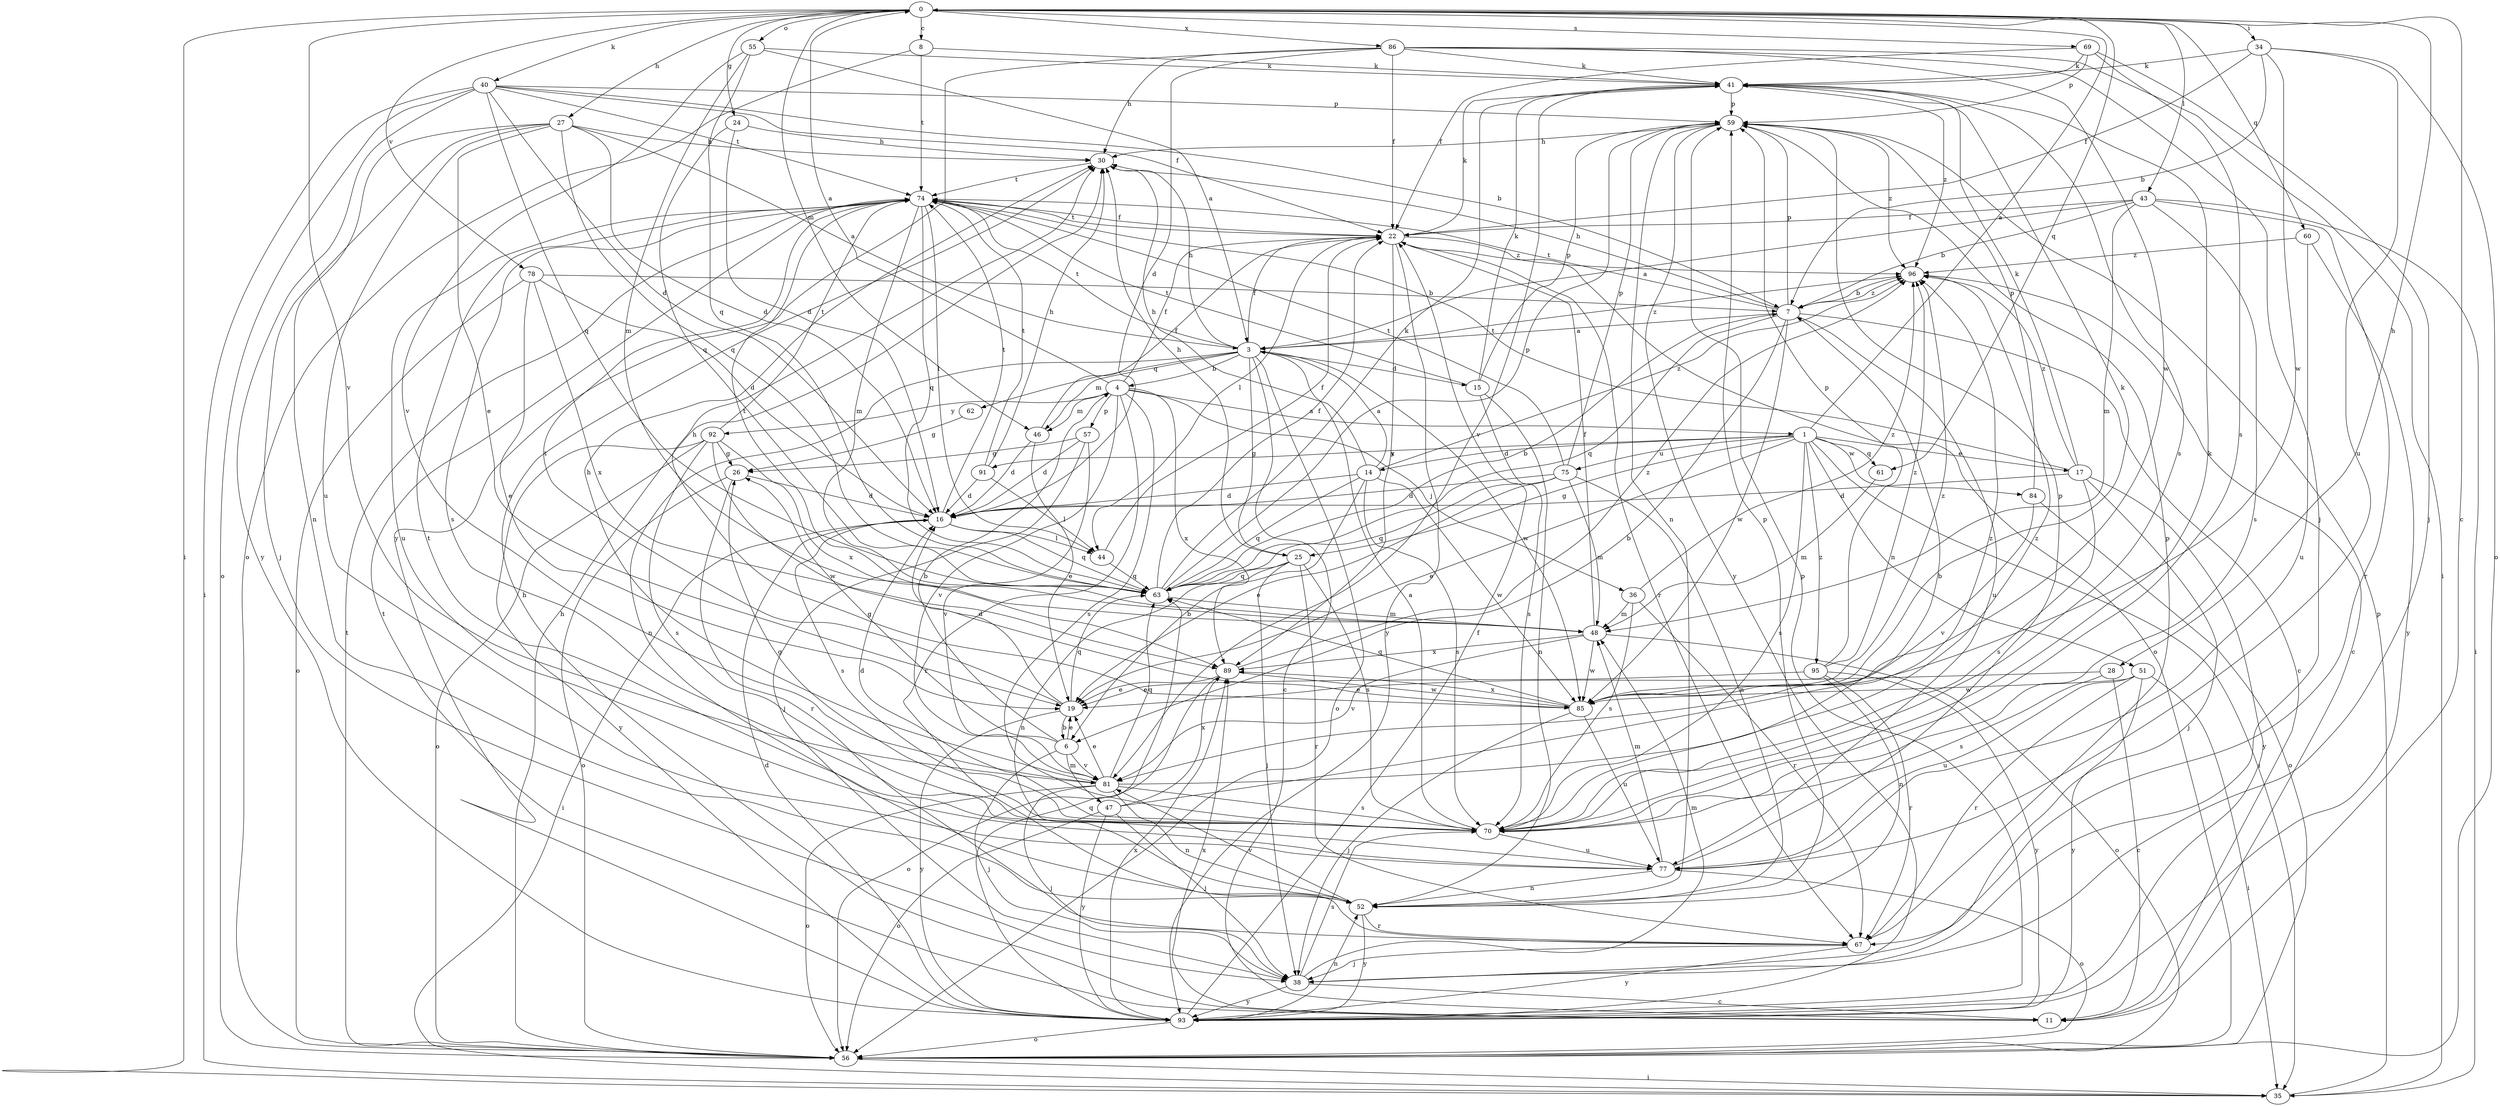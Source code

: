strict digraph  {
0;
1;
3;
4;
6;
7;
8;
11;
14;
15;
16;
17;
19;
22;
24;
25;
26;
27;
28;
30;
34;
35;
36;
38;
40;
41;
43;
44;
46;
47;
48;
51;
52;
55;
56;
57;
59;
60;
61;
62;
63;
67;
69;
70;
74;
75;
77;
78;
81;
84;
85;
86;
89;
91;
92;
93;
95;
96;
0 -> 8  [label=c];
0 -> 11  [label=c];
0 -> 24  [label=g];
0 -> 27  [label=h];
0 -> 28  [label=h];
0 -> 34  [label=i];
0 -> 35  [label=i];
0 -> 40  [label=k];
0 -> 43  [label=l];
0 -> 46  [label=m];
0 -> 55  [label=o];
0 -> 60  [label=q];
0 -> 61  [label=q];
0 -> 69  [label=s];
0 -> 78  [label=v];
0 -> 81  [label=v];
0 -> 86  [label=x];
1 -> 0  [label=a];
1 -> 14  [label=d];
1 -> 17  [label=e];
1 -> 19  [label=e];
1 -> 25  [label=g];
1 -> 35  [label=i];
1 -> 51  [label=n];
1 -> 61  [label=q];
1 -> 70  [label=s];
1 -> 75  [label=u];
1 -> 84  [label=w];
1 -> 91  [label=y];
1 -> 95  [label=z];
3 -> 4  [label=b];
3 -> 11  [label=c];
3 -> 15  [label=d];
3 -> 22  [label=f];
3 -> 25  [label=g];
3 -> 30  [label=h];
3 -> 46  [label=m];
3 -> 52  [label=n];
3 -> 56  [label=o];
3 -> 62  [label=q];
3 -> 74  [label=t];
3 -> 85  [label=w];
3 -> 96  [label=z];
4 -> 0  [label=a];
4 -> 1  [label=a];
4 -> 22  [label=f];
4 -> 36  [label=j];
4 -> 46  [label=m];
4 -> 57  [label=p];
4 -> 67  [label=r];
4 -> 70  [label=s];
4 -> 81  [label=v];
4 -> 89  [label=x];
4 -> 92  [label=y];
6 -> 4  [label=b];
6 -> 19  [label=e];
6 -> 26  [label=g];
6 -> 38  [label=j];
6 -> 47  [label=m];
6 -> 81  [label=v];
7 -> 3  [label=a];
7 -> 6  [label=b];
7 -> 11  [label=c];
7 -> 30  [label=h];
7 -> 59  [label=p];
7 -> 63  [label=q];
7 -> 74  [label=t];
7 -> 77  [label=u];
7 -> 85  [label=w];
7 -> 96  [label=z];
8 -> 41  [label=k];
8 -> 56  [label=o];
8 -> 74  [label=t];
11 -> 30  [label=h];
11 -> 74  [label=t];
11 -> 89  [label=x];
14 -> 3  [label=a];
14 -> 6  [label=b];
14 -> 16  [label=d];
14 -> 30  [label=h];
14 -> 63  [label=q];
14 -> 70  [label=s];
14 -> 85  [label=w];
14 -> 96  [label=z];
15 -> 41  [label=k];
15 -> 52  [label=n];
15 -> 59  [label=p];
15 -> 70  [label=s];
15 -> 74  [label=t];
16 -> 35  [label=i];
16 -> 44  [label=l];
16 -> 63  [label=q];
16 -> 70  [label=s];
16 -> 74  [label=t];
17 -> 16  [label=d];
17 -> 38  [label=j];
17 -> 41  [label=k];
17 -> 70  [label=s];
17 -> 74  [label=t];
17 -> 93  [label=y];
17 -> 96  [label=z];
19 -> 6  [label=b];
19 -> 16  [label=d];
19 -> 63  [label=q];
19 -> 74  [label=t];
19 -> 93  [label=y];
22 -> 41  [label=k];
22 -> 44  [label=l];
22 -> 56  [label=o];
22 -> 67  [label=r];
22 -> 74  [label=t];
22 -> 89  [label=x];
22 -> 93  [label=y];
22 -> 96  [label=z];
24 -> 16  [label=d];
24 -> 30  [label=h];
24 -> 63  [label=q];
25 -> 30  [label=h];
25 -> 38  [label=j];
25 -> 52  [label=n];
25 -> 63  [label=q];
25 -> 67  [label=r];
25 -> 70  [label=s];
26 -> 16  [label=d];
26 -> 56  [label=o];
26 -> 67  [label=r];
27 -> 3  [label=a];
27 -> 16  [label=d];
27 -> 19  [label=e];
27 -> 30  [label=h];
27 -> 38  [label=j];
27 -> 52  [label=n];
27 -> 63  [label=q];
27 -> 77  [label=u];
28 -> 11  [label=c];
28 -> 19  [label=e];
28 -> 70  [label=s];
30 -> 74  [label=t];
34 -> 7  [label=b];
34 -> 22  [label=f];
34 -> 41  [label=k];
34 -> 56  [label=o];
34 -> 77  [label=u];
34 -> 85  [label=w];
35 -> 59  [label=p];
36 -> 48  [label=m];
36 -> 67  [label=r];
36 -> 70  [label=s];
36 -> 96  [label=z];
38 -> 11  [label=c];
38 -> 48  [label=m];
38 -> 70  [label=s];
38 -> 93  [label=y];
40 -> 7  [label=b];
40 -> 16  [label=d];
40 -> 22  [label=f];
40 -> 35  [label=i];
40 -> 56  [label=o];
40 -> 59  [label=p];
40 -> 63  [label=q];
40 -> 74  [label=t];
40 -> 93  [label=y];
41 -> 59  [label=p];
41 -> 70  [label=s];
41 -> 81  [label=v];
41 -> 96  [label=z];
43 -> 3  [label=a];
43 -> 7  [label=b];
43 -> 22  [label=f];
43 -> 35  [label=i];
43 -> 48  [label=m];
43 -> 67  [label=r];
43 -> 70  [label=s];
44 -> 22  [label=f];
44 -> 63  [label=q];
46 -> 16  [label=d];
46 -> 19  [label=e];
46 -> 22  [label=f];
47 -> 38  [label=j];
47 -> 56  [label=o];
47 -> 89  [label=x];
47 -> 93  [label=y];
47 -> 96  [label=z];
48 -> 22  [label=f];
48 -> 56  [label=o];
48 -> 74  [label=t];
48 -> 81  [label=v];
48 -> 85  [label=w];
48 -> 89  [label=x];
51 -> 35  [label=i];
51 -> 67  [label=r];
51 -> 77  [label=u];
51 -> 85  [label=w];
51 -> 93  [label=y];
52 -> 59  [label=p];
52 -> 67  [label=r];
52 -> 81  [label=v];
52 -> 93  [label=y];
55 -> 3  [label=a];
55 -> 41  [label=k];
55 -> 48  [label=m];
55 -> 63  [label=q];
55 -> 81  [label=v];
56 -> 30  [label=h];
56 -> 35  [label=i];
56 -> 74  [label=t];
57 -> 16  [label=d];
57 -> 26  [label=g];
57 -> 38  [label=j];
57 -> 81  [label=v];
59 -> 30  [label=h];
59 -> 52  [label=n];
59 -> 93  [label=y];
59 -> 96  [label=z];
60 -> 77  [label=u];
60 -> 93  [label=y];
60 -> 96  [label=z];
61 -> 48  [label=m];
62 -> 26  [label=g];
63 -> 7  [label=b];
63 -> 22  [label=f];
63 -> 41  [label=k];
63 -> 48  [label=m];
63 -> 59  [label=p];
67 -> 38  [label=j];
67 -> 59  [label=p];
67 -> 93  [label=y];
69 -> 22  [label=f];
69 -> 38  [label=j];
69 -> 41  [label=k];
69 -> 59  [label=p];
69 -> 70  [label=s];
70 -> 3  [label=a];
70 -> 7  [label=b];
70 -> 16  [label=d];
70 -> 26  [label=g];
70 -> 41  [label=k];
70 -> 77  [label=u];
74 -> 22  [label=f];
74 -> 44  [label=l];
74 -> 48  [label=m];
74 -> 63  [label=q];
74 -> 70  [label=s];
74 -> 77  [label=u];
75 -> 16  [label=d];
75 -> 19  [label=e];
75 -> 48  [label=m];
75 -> 52  [label=n];
75 -> 59  [label=p];
75 -> 63  [label=q];
75 -> 74  [label=t];
77 -> 48  [label=m];
77 -> 52  [label=n];
77 -> 56  [label=o];
77 -> 59  [label=p];
77 -> 74  [label=t];
78 -> 7  [label=b];
78 -> 16  [label=d];
78 -> 19  [label=e];
78 -> 56  [label=o];
78 -> 89  [label=x];
81 -> 19  [label=e];
81 -> 30  [label=h];
81 -> 38  [label=j];
81 -> 52  [label=n];
81 -> 56  [label=o];
81 -> 63  [label=q];
81 -> 70  [label=s];
81 -> 96  [label=z];
84 -> 56  [label=o];
84 -> 59  [label=p];
84 -> 81  [label=v];
85 -> 30  [label=h];
85 -> 38  [label=j];
85 -> 41  [label=k];
85 -> 63  [label=q];
85 -> 77  [label=u];
85 -> 89  [label=x];
85 -> 96  [label=z];
86 -> 16  [label=d];
86 -> 22  [label=f];
86 -> 30  [label=h];
86 -> 35  [label=i];
86 -> 38  [label=j];
86 -> 41  [label=k];
86 -> 85  [label=w];
86 -> 93  [label=y];
89 -> 19  [label=e];
89 -> 56  [label=o];
89 -> 85  [label=w];
89 -> 96  [label=z];
91 -> 16  [label=d];
91 -> 30  [label=h];
91 -> 44  [label=l];
91 -> 74  [label=t];
92 -> 26  [label=g];
92 -> 56  [label=o];
92 -> 70  [label=s];
92 -> 74  [label=t];
92 -> 85  [label=w];
92 -> 89  [label=x];
92 -> 93  [label=y];
93 -> 16  [label=d];
93 -> 22  [label=f];
93 -> 52  [label=n];
93 -> 56  [label=o];
93 -> 59  [label=p];
93 -> 63  [label=q];
93 -> 89  [label=x];
95 -> 19  [label=e];
95 -> 52  [label=n];
95 -> 59  [label=p];
95 -> 67  [label=r];
95 -> 93  [label=y];
95 -> 96  [label=z];
96 -> 7  [label=b];
96 -> 11  [label=c];
}
